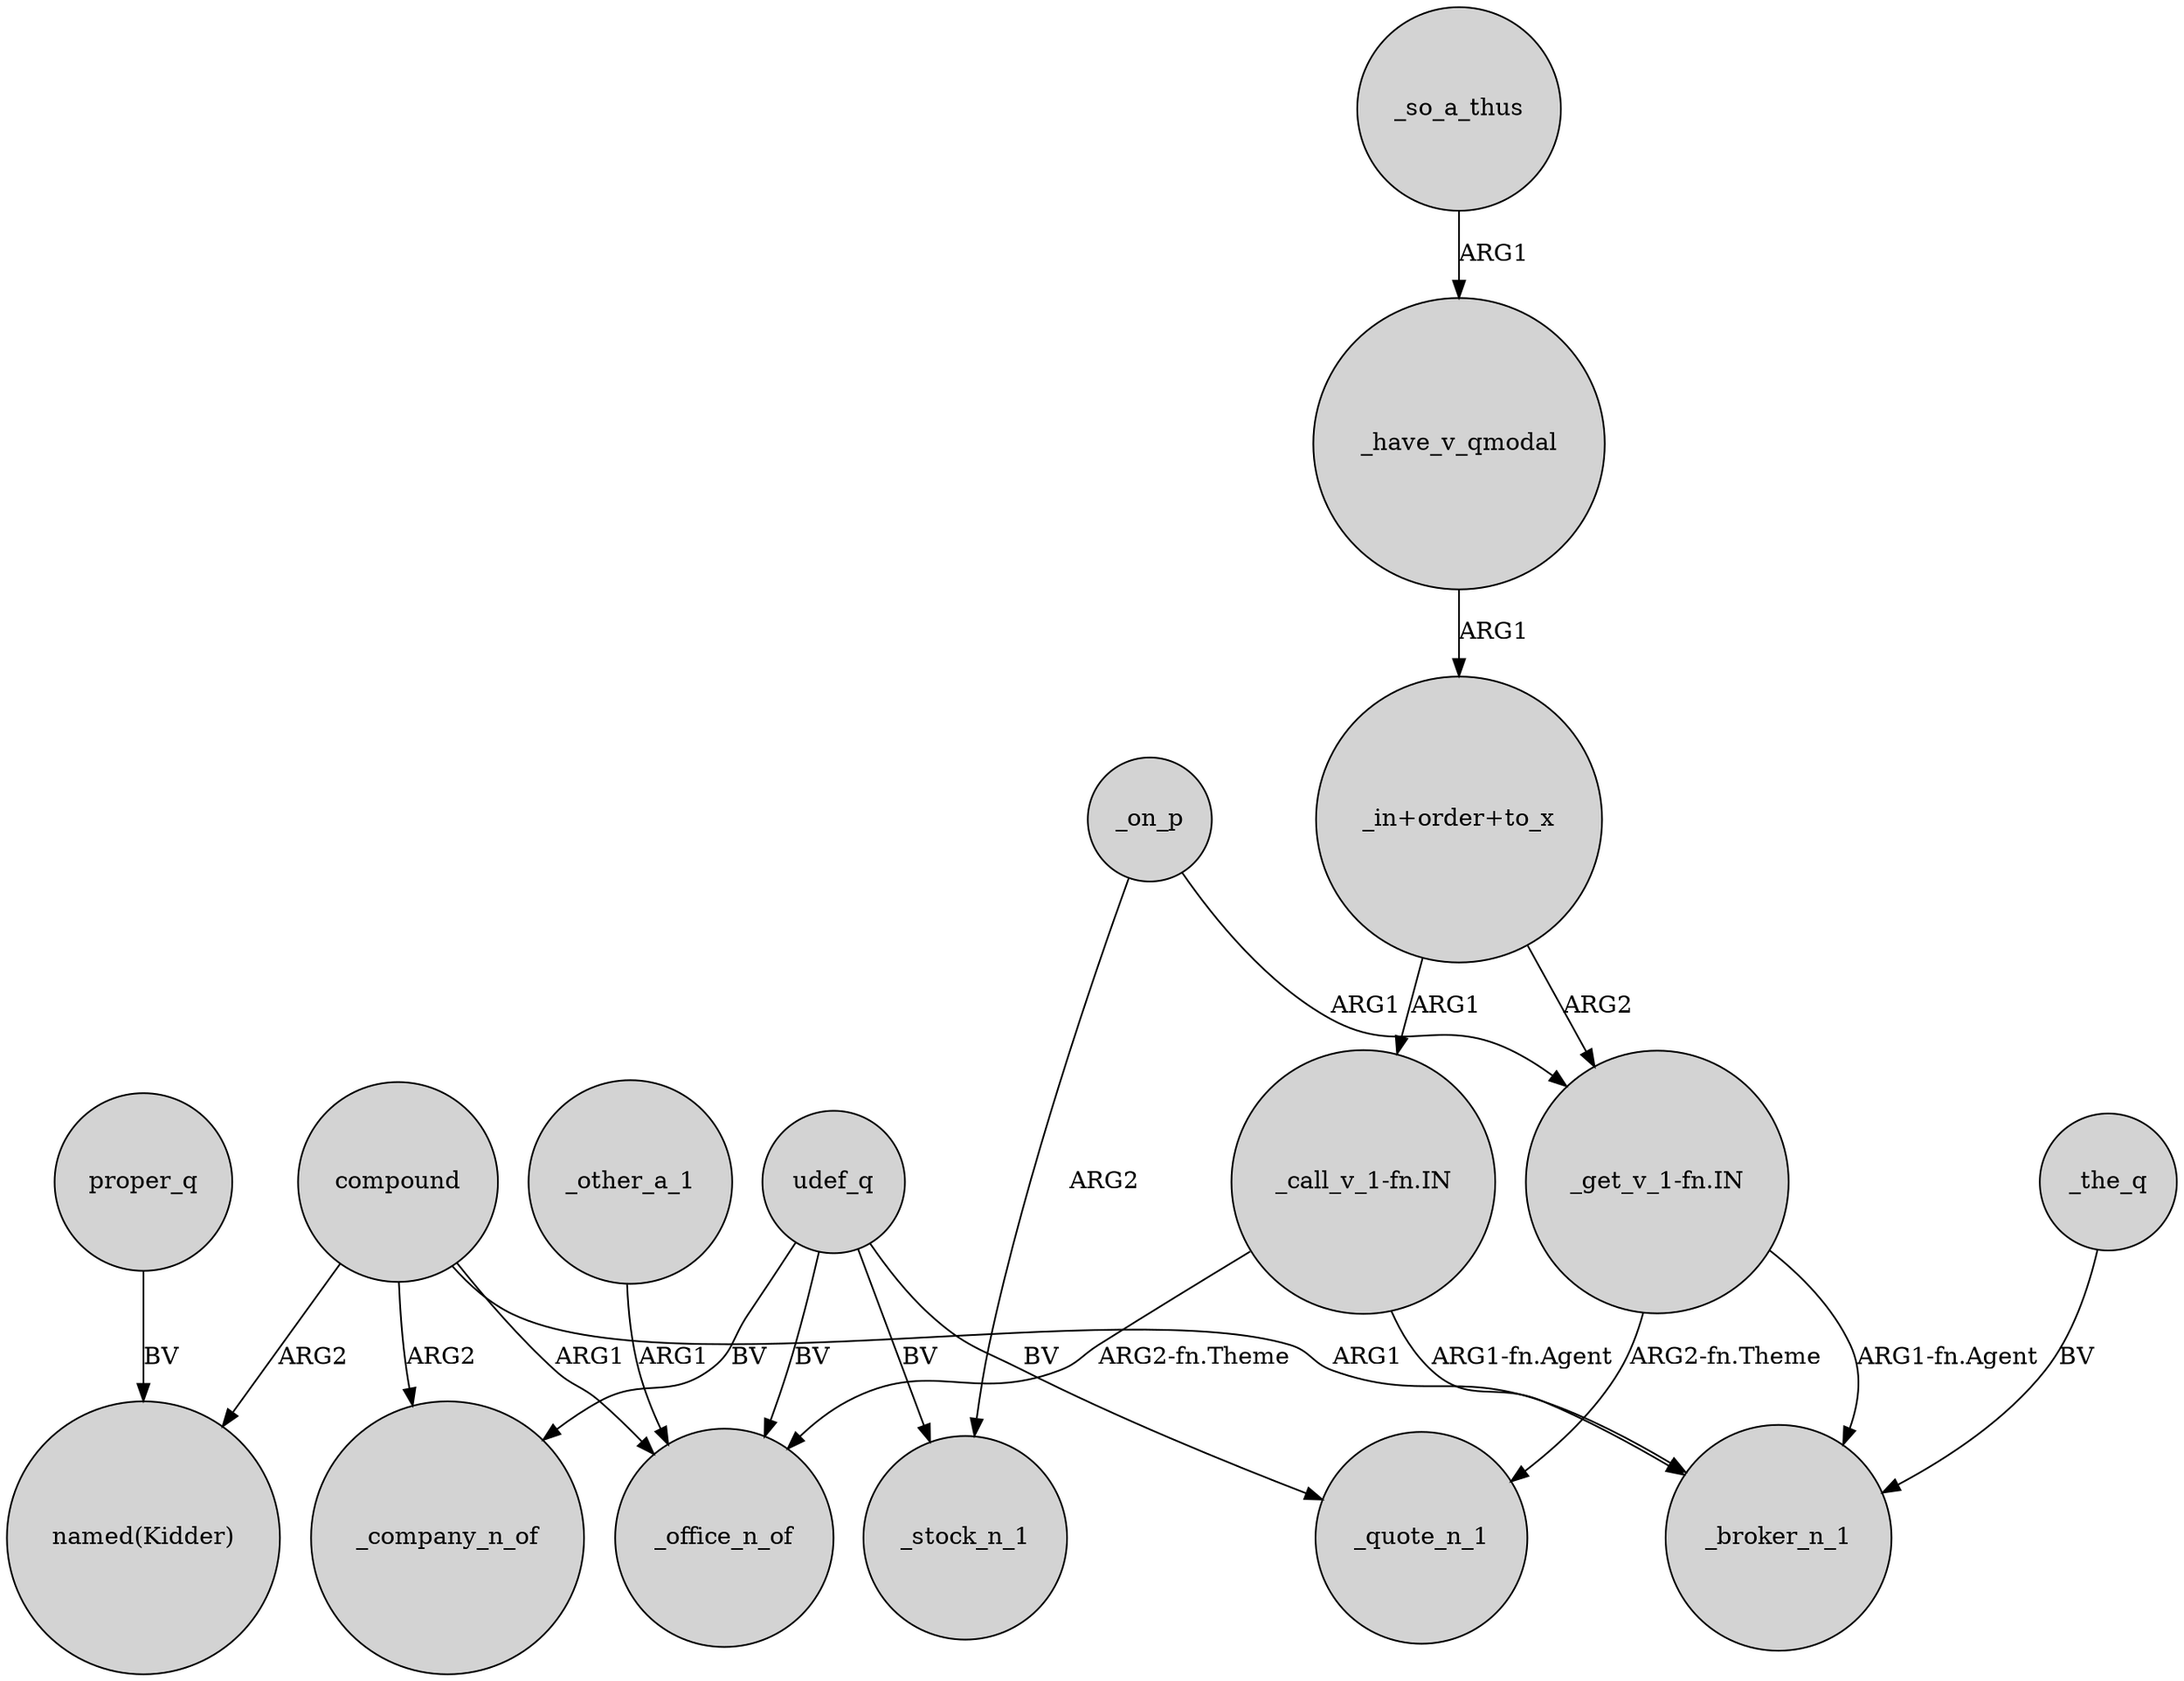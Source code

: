 digraph {
	node [shape=circle style=filled]
	compound -> "named(Kidder)" [label=ARG2]
	udef_q -> _office_n_of [label=BV]
	"_call_v_1-fn.IN" -> _office_n_of [label="ARG2-fn.Theme"]
	_other_a_1 -> _office_n_of [label=ARG1]
	"_call_v_1-fn.IN" -> _broker_n_1 [label="ARG1-fn.Agent"]
	"_in+order+to_x" -> "_call_v_1-fn.IN" [label=ARG1]
	compound -> _office_n_of [label=ARG1]
	compound -> _company_n_of [label=ARG2]
	"_in+order+to_x" -> "_get_v_1-fn.IN" [label=ARG2]
	_on_p -> "_get_v_1-fn.IN" [label=ARG1]
	"_get_v_1-fn.IN" -> _broker_n_1 [label="ARG1-fn.Agent"]
	udef_q -> _stock_n_1 [label=BV]
	compound -> _broker_n_1 [label=ARG1]
	udef_q -> _quote_n_1 [label=BV]
	proper_q -> "named(Kidder)" [label=BV]
	_so_a_thus -> _have_v_qmodal [label=ARG1]
	udef_q -> _company_n_of [label=BV]
	"_get_v_1-fn.IN" -> _quote_n_1 [label="ARG2-fn.Theme"]
	_on_p -> _stock_n_1 [label=ARG2]
	_the_q -> _broker_n_1 [label=BV]
	_have_v_qmodal -> "_in+order+to_x" [label=ARG1]
}
